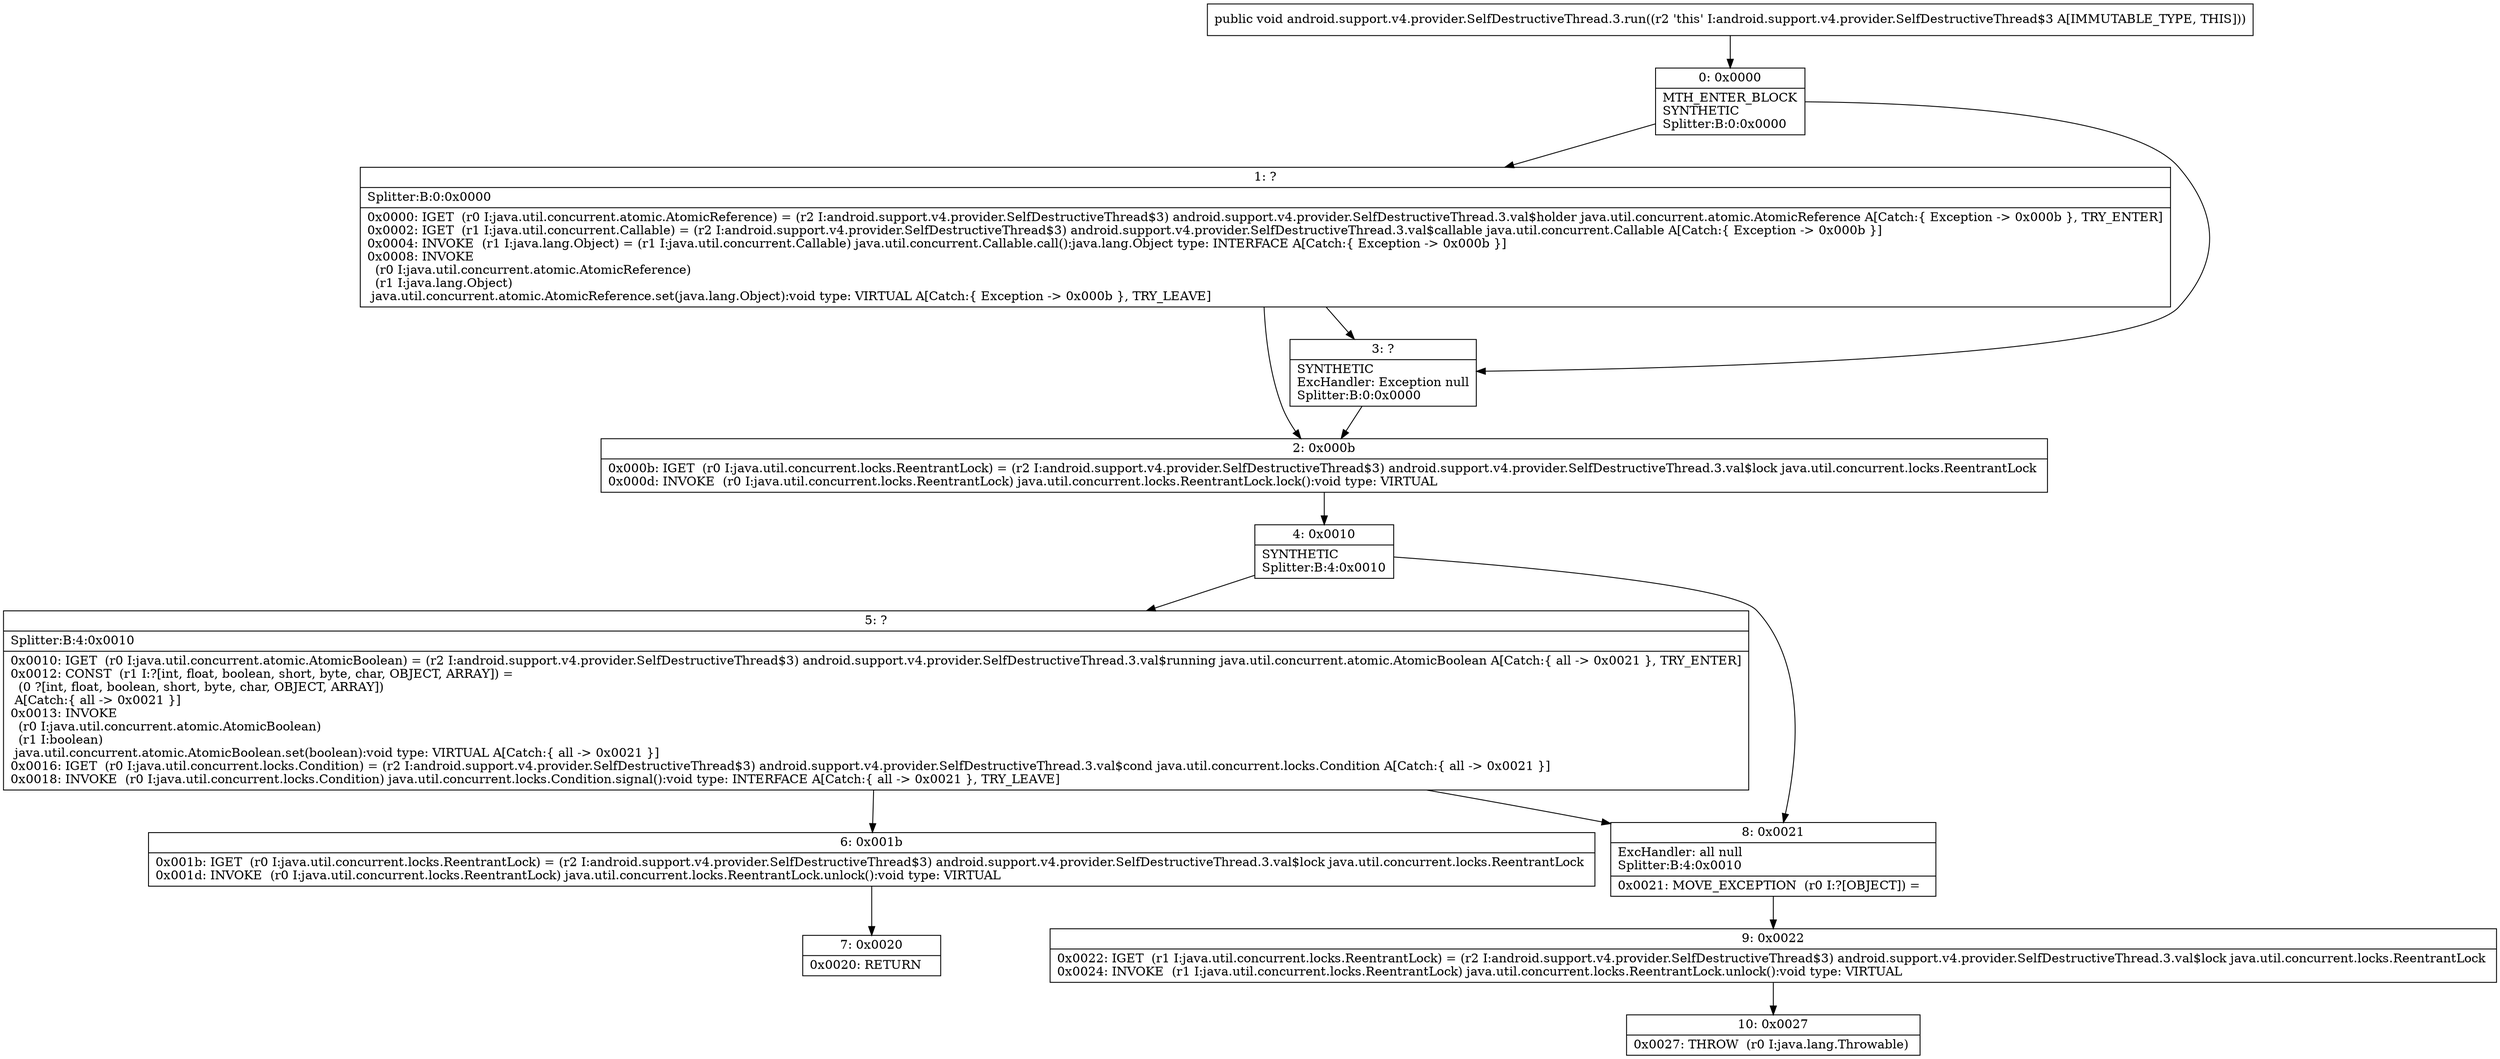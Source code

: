digraph "CFG forandroid.support.v4.provider.SelfDestructiveThread.3.run()V" {
Node_0 [shape=record,label="{0\:\ 0x0000|MTH_ENTER_BLOCK\lSYNTHETIC\lSplitter:B:0:0x0000\l}"];
Node_1 [shape=record,label="{1\:\ ?|Splitter:B:0:0x0000\l|0x0000: IGET  (r0 I:java.util.concurrent.atomic.AtomicReference) = (r2 I:android.support.v4.provider.SelfDestructiveThread$3) android.support.v4.provider.SelfDestructiveThread.3.val$holder java.util.concurrent.atomic.AtomicReference A[Catch:\{ Exception \-\> 0x000b \}, TRY_ENTER]\l0x0002: IGET  (r1 I:java.util.concurrent.Callable) = (r2 I:android.support.v4.provider.SelfDestructiveThread$3) android.support.v4.provider.SelfDestructiveThread.3.val$callable java.util.concurrent.Callable A[Catch:\{ Exception \-\> 0x000b \}]\l0x0004: INVOKE  (r1 I:java.lang.Object) = (r1 I:java.util.concurrent.Callable) java.util.concurrent.Callable.call():java.lang.Object type: INTERFACE A[Catch:\{ Exception \-\> 0x000b \}]\l0x0008: INVOKE  \l  (r0 I:java.util.concurrent.atomic.AtomicReference)\l  (r1 I:java.lang.Object)\l java.util.concurrent.atomic.AtomicReference.set(java.lang.Object):void type: VIRTUAL A[Catch:\{ Exception \-\> 0x000b \}, TRY_LEAVE]\l}"];
Node_2 [shape=record,label="{2\:\ 0x000b|0x000b: IGET  (r0 I:java.util.concurrent.locks.ReentrantLock) = (r2 I:android.support.v4.provider.SelfDestructiveThread$3) android.support.v4.provider.SelfDestructiveThread.3.val$lock java.util.concurrent.locks.ReentrantLock \l0x000d: INVOKE  (r0 I:java.util.concurrent.locks.ReentrantLock) java.util.concurrent.locks.ReentrantLock.lock():void type: VIRTUAL \l}"];
Node_3 [shape=record,label="{3\:\ ?|SYNTHETIC\lExcHandler: Exception null\lSplitter:B:0:0x0000\l}"];
Node_4 [shape=record,label="{4\:\ 0x0010|SYNTHETIC\lSplitter:B:4:0x0010\l}"];
Node_5 [shape=record,label="{5\:\ ?|Splitter:B:4:0x0010\l|0x0010: IGET  (r0 I:java.util.concurrent.atomic.AtomicBoolean) = (r2 I:android.support.v4.provider.SelfDestructiveThread$3) android.support.v4.provider.SelfDestructiveThread.3.val$running java.util.concurrent.atomic.AtomicBoolean A[Catch:\{ all \-\> 0x0021 \}, TRY_ENTER]\l0x0012: CONST  (r1 I:?[int, float, boolean, short, byte, char, OBJECT, ARRAY]) = \l  (0 ?[int, float, boolean, short, byte, char, OBJECT, ARRAY])\l A[Catch:\{ all \-\> 0x0021 \}]\l0x0013: INVOKE  \l  (r0 I:java.util.concurrent.atomic.AtomicBoolean)\l  (r1 I:boolean)\l java.util.concurrent.atomic.AtomicBoolean.set(boolean):void type: VIRTUAL A[Catch:\{ all \-\> 0x0021 \}]\l0x0016: IGET  (r0 I:java.util.concurrent.locks.Condition) = (r2 I:android.support.v4.provider.SelfDestructiveThread$3) android.support.v4.provider.SelfDestructiveThread.3.val$cond java.util.concurrent.locks.Condition A[Catch:\{ all \-\> 0x0021 \}]\l0x0018: INVOKE  (r0 I:java.util.concurrent.locks.Condition) java.util.concurrent.locks.Condition.signal():void type: INTERFACE A[Catch:\{ all \-\> 0x0021 \}, TRY_LEAVE]\l}"];
Node_6 [shape=record,label="{6\:\ 0x001b|0x001b: IGET  (r0 I:java.util.concurrent.locks.ReentrantLock) = (r2 I:android.support.v4.provider.SelfDestructiveThread$3) android.support.v4.provider.SelfDestructiveThread.3.val$lock java.util.concurrent.locks.ReentrantLock \l0x001d: INVOKE  (r0 I:java.util.concurrent.locks.ReentrantLock) java.util.concurrent.locks.ReentrantLock.unlock():void type: VIRTUAL \l}"];
Node_7 [shape=record,label="{7\:\ 0x0020|0x0020: RETURN   \l}"];
Node_8 [shape=record,label="{8\:\ 0x0021|ExcHandler: all null\lSplitter:B:4:0x0010\l|0x0021: MOVE_EXCEPTION  (r0 I:?[OBJECT]) =  \l}"];
Node_9 [shape=record,label="{9\:\ 0x0022|0x0022: IGET  (r1 I:java.util.concurrent.locks.ReentrantLock) = (r2 I:android.support.v4.provider.SelfDestructiveThread$3) android.support.v4.provider.SelfDestructiveThread.3.val$lock java.util.concurrent.locks.ReentrantLock \l0x0024: INVOKE  (r1 I:java.util.concurrent.locks.ReentrantLock) java.util.concurrent.locks.ReentrantLock.unlock():void type: VIRTUAL \l}"];
Node_10 [shape=record,label="{10\:\ 0x0027|0x0027: THROW  (r0 I:java.lang.Throwable) \l}"];
MethodNode[shape=record,label="{public void android.support.v4.provider.SelfDestructiveThread.3.run((r2 'this' I:android.support.v4.provider.SelfDestructiveThread$3 A[IMMUTABLE_TYPE, THIS])) }"];
MethodNode -> Node_0;
Node_0 -> Node_1;
Node_0 -> Node_3;
Node_1 -> Node_2;
Node_1 -> Node_3;
Node_2 -> Node_4;
Node_3 -> Node_2;
Node_4 -> Node_5;
Node_4 -> Node_8;
Node_5 -> Node_6;
Node_5 -> Node_8;
Node_6 -> Node_7;
Node_8 -> Node_9;
Node_9 -> Node_10;
}

